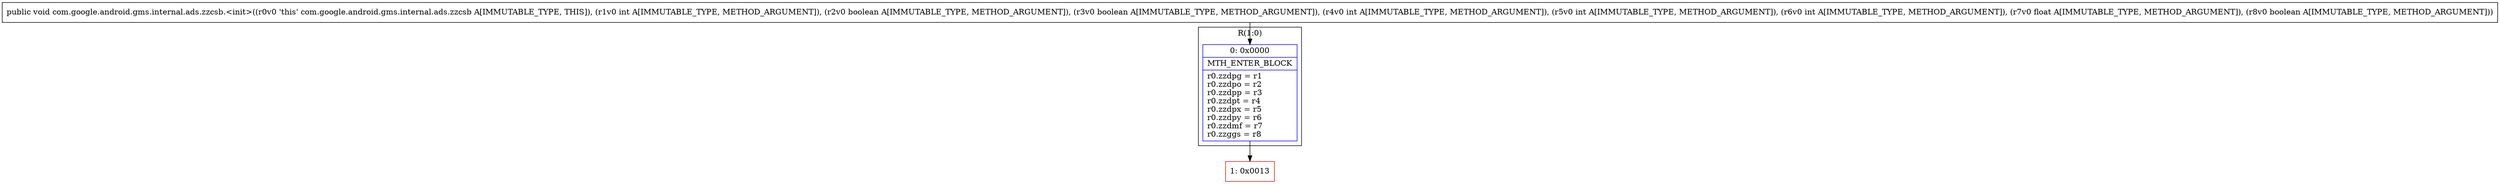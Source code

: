 digraph "CFG forcom.google.android.gms.internal.ads.zzcsb.\<init\>(IZZIIIFZ)V" {
subgraph cluster_Region_2078835397 {
label = "R(1:0)";
node [shape=record,color=blue];
Node_0 [shape=record,label="{0\:\ 0x0000|MTH_ENTER_BLOCK\l|r0.zzdpg = r1\lr0.zzdpo = r2\lr0.zzdpp = r3\lr0.zzdpt = r4\lr0.zzdpx = r5\lr0.zzdpy = r6\lr0.zzdmf = r7\lr0.zzggs = r8\l}"];
}
Node_1 [shape=record,color=red,label="{1\:\ 0x0013}"];
MethodNode[shape=record,label="{public void com.google.android.gms.internal.ads.zzcsb.\<init\>((r0v0 'this' com.google.android.gms.internal.ads.zzcsb A[IMMUTABLE_TYPE, THIS]), (r1v0 int A[IMMUTABLE_TYPE, METHOD_ARGUMENT]), (r2v0 boolean A[IMMUTABLE_TYPE, METHOD_ARGUMENT]), (r3v0 boolean A[IMMUTABLE_TYPE, METHOD_ARGUMENT]), (r4v0 int A[IMMUTABLE_TYPE, METHOD_ARGUMENT]), (r5v0 int A[IMMUTABLE_TYPE, METHOD_ARGUMENT]), (r6v0 int A[IMMUTABLE_TYPE, METHOD_ARGUMENT]), (r7v0 float A[IMMUTABLE_TYPE, METHOD_ARGUMENT]), (r8v0 boolean A[IMMUTABLE_TYPE, METHOD_ARGUMENT])) }"];
MethodNode -> Node_0;
Node_0 -> Node_1;
}

